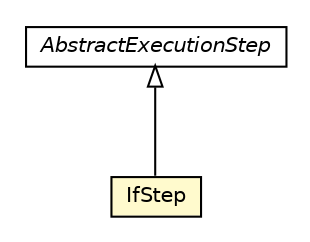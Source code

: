 #!/usr/local/bin/dot
#
# Class diagram 
# Generated by UMLGraph version R5_6-24-gf6e263 (http://www.umlgraph.org/)
#

digraph G {
	edge [fontname="Helvetica",fontsize=10,labelfontname="Helvetica",labelfontsize=10];
	node [fontname="Helvetica",fontsize=10,shape=plaintext];
	nodesep=0.25;
	ranksep=0.5;
	// com.orientechnologies.orient.core.sql.executor.AbstractExecutionStep
	c1048442 [label=<<table title="com.orientechnologies.orient.core.sql.executor.AbstractExecutionStep" border="0" cellborder="1" cellspacing="0" cellpadding="2" port="p" href="./AbstractExecutionStep.html">
		<tr><td><table border="0" cellspacing="0" cellpadding="1">
<tr><td align="center" balign="center"><font face="Helvetica-Oblique"> AbstractExecutionStep </font></td></tr>
		</table></td></tr>
		</table>>, URL="./AbstractExecutionStep.html", fontname="Helvetica", fontcolor="black", fontsize=10.0];
	// com.orientechnologies.orient.core.sql.executor.IfStep
	c1048502 [label=<<table title="com.orientechnologies.orient.core.sql.executor.IfStep" border="0" cellborder="1" cellspacing="0" cellpadding="2" port="p" bgcolor="lemonChiffon" href="./IfStep.html">
		<tr><td><table border="0" cellspacing="0" cellpadding="1">
<tr><td align="center" balign="center"> IfStep </td></tr>
		</table></td></tr>
		</table>>, URL="./IfStep.html", fontname="Helvetica", fontcolor="black", fontsize=10.0];
	//com.orientechnologies.orient.core.sql.executor.IfStep extends com.orientechnologies.orient.core.sql.executor.AbstractExecutionStep
	c1048442:p -> c1048502:p [dir=back,arrowtail=empty];
}

